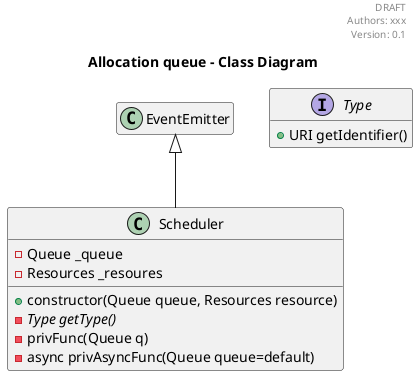 @startuml

header
DRAFT
Authors: xxx
Version: 0.1
endheader

hide empty members

title Allocation queue - Class Diagram


interface Type {
    +URI getIdentifier()
}

class Scheduler {
    +constructor(Queue queue, Resources resource)
    -{abstract}Type getType()
    -privFunc(Queue q)
    -async privAsyncFunc(Queue queue=default)
    -Queue _queue
    -Resources _resoures
}


class EventEmitter
Scheduler -up-|> EventEmitter


@enduml
